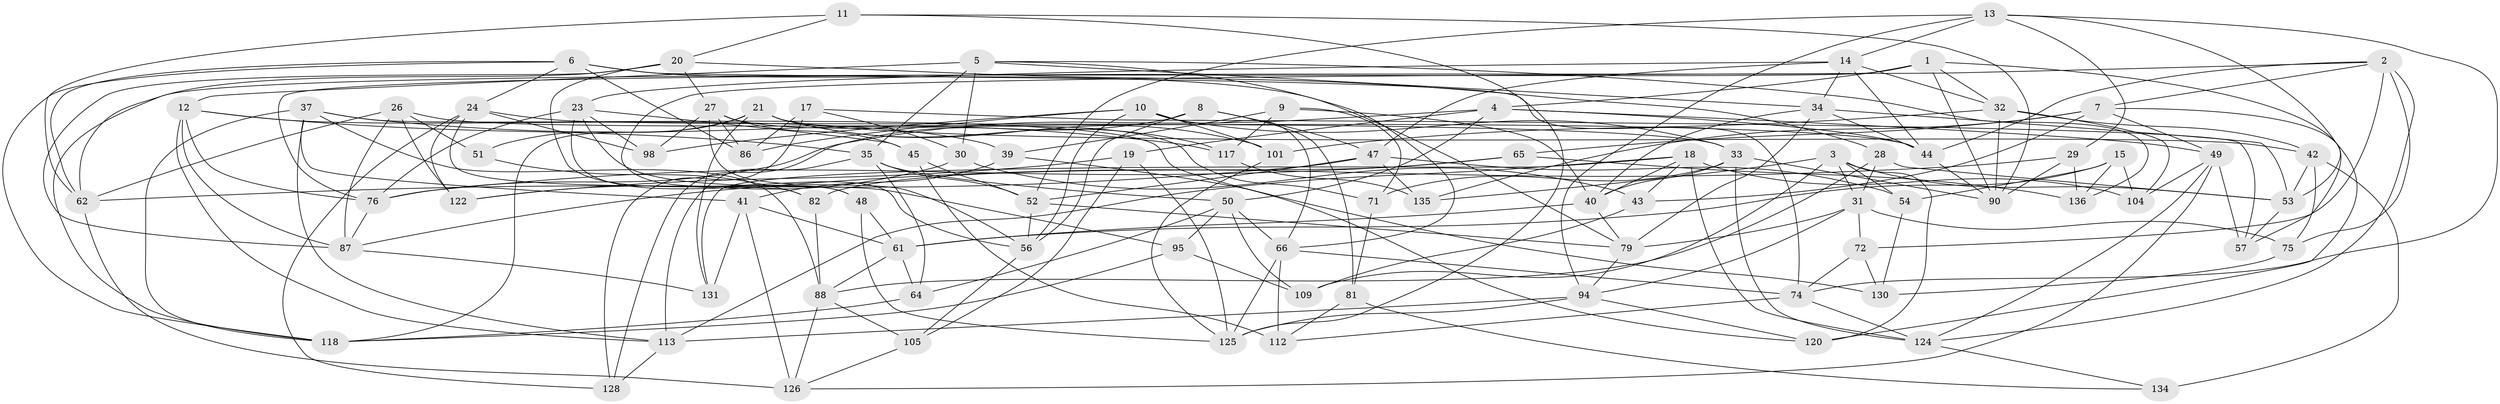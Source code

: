 // original degree distribution, {4: 1.0}
// Generated by graph-tools (version 1.1) at 2025/42/03/06/25 10:42:24]
// undirected, 89 vertices, 224 edges
graph export_dot {
graph [start="1"]
  node [color=gray90,style=filled];
  1 [super="+46"];
  2 [super="+36"];
  3 [super="+25"];
  4 [super="+68"];
  5 [super="+84"];
  6 [super="+60"];
  7 [super="+16"];
  8;
  9;
  10 [super="+22"];
  11;
  12 [super="+58"];
  13 [super="+92"];
  14 [super="+77"];
  15;
  17;
  18 [super="+93"];
  19;
  20 [super="+80"];
  21 [super="+108"];
  23 [super="+67"];
  24 [super="+96"];
  26 [super="+70"];
  27 [super="+132"];
  28;
  29;
  30;
  31 [super="+106"];
  32 [super="+55"];
  33 [super="+85"];
  34 [super="+69"];
  35 [super="+38"];
  37 [super="+110"];
  39;
  40 [super="+59"];
  41 [super="+100"];
  42 [super="+63"];
  43;
  44 [super="+78"];
  45;
  47 [super="+115"];
  48;
  49 [super="+121"];
  50 [super="+137"];
  51;
  52 [super="+89"];
  53 [super="+103"];
  54;
  56 [super="+123"];
  57;
  61 [super="+99"];
  62 [super="+73"];
  64;
  65;
  66 [super="+116"];
  71;
  72;
  74 [super="+107"];
  75;
  76 [super="+83"];
  79 [super="+111"];
  81;
  82;
  86;
  87 [super="+102"];
  88 [super="+91"];
  90 [super="+97"];
  94 [super="+114"];
  95;
  98;
  101;
  104;
  105;
  109;
  112;
  113 [super="+119"];
  117;
  118 [super="+133"];
  120;
  122;
  124 [super="+138"];
  125 [super="+127"];
  126 [super="+129"];
  128;
  130;
  131;
  134;
  135;
  136;
  1 -- 57;
  1 -- 90;
  1 -- 32;
  1 -- 118;
  1 -- 4;
  1 -- 76;
  2 -- 7;
  2 -- 44;
  2 -- 124;
  2 -- 72;
  2 -- 75;
  2 -- 56;
  3 -- 31;
  3 -- 120;
  3 -- 135;
  3 -- 109;
  3 -- 54;
  3 -- 53;
  4 -- 76;
  4 -- 19;
  4 -- 50;
  4 -- 44;
  4 -- 49;
  5 -- 30;
  5 -- 35;
  5 -- 34;
  5 -- 136;
  5 -- 12;
  5 -- 66;
  6 -- 79;
  6 -- 86;
  6 -- 62;
  6 -- 74;
  6 -- 118;
  6 -- 24;
  7 -- 120;
  7 -- 135;
  7 -- 65;
  7 -- 43;
  7 -- 49;
  8 -- 81;
  8 -- 56;
  8 -- 128;
  8 -- 47;
  9 -- 39;
  9 -- 71;
  9 -- 117;
  9 -- 40;
  10 -- 56;
  10 -- 98;
  10 -- 101;
  10 -- 86;
  10 -- 66;
  10 -- 33;
  11 -- 90;
  11 -- 20;
  11 -- 62;
  11 -- 125;
  12 -- 113;
  12 -- 39;
  12 -- 76;
  12 -- 35;
  12 -- 87;
  13 -- 74;
  13 -- 53;
  13 -- 94;
  13 -- 29;
  13 -- 14;
  13 -- 52;
  14 -- 47;
  14 -- 32;
  14 -- 44;
  14 -- 34;
  14 -- 23;
  15 -- 104;
  15 -- 54;
  15 -- 61;
  15 -- 136;
  17 -- 30;
  17 -- 128;
  17 -- 86;
  17 -- 57;
  18 -- 43;
  18 -- 104;
  18 -- 40;
  18 -- 131;
  18 -- 124;
  18 -- 113;
  19 -- 105;
  19 -- 122;
  19 -- 125;
  20 -- 28;
  20 -- 48;
  20 -- 62;
  20 -- 87;
  20 -- 27;
  21 -- 118;
  21 -- 42;
  21 -- 101;
  21 -- 117;
  21 -- 51;
  21 -- 131;
  23 -- 45;
  23 -- 76;
  23 -- 48;
  23 -- 98;
  23 -- 95;
  24 -- 128;
  24 -- 122;
  24 -- 82;
  24 -- 33;
  24 -- 98;
  26 -- 51 [weight=2];
  26 -- 44;
  26 -- 122;
  26 -- 87;
  26 -- 62;
  27 -- 86;
  27 -- 56;
  27 -- 98;
  27 -- 45;
  27 -- 71;
  28 -- 88;
  28 -- 53;
  28 -- 31;
  29 -- 87;
  29 -- 136;
  29 -- 90;
  30 -- 43;
  30 -- 122;
  31 -- 94;
  31 -- 72;
  31 -- 75;
  31 -- 79;
  32 -- 101;
  32 -- 90;
  32 -- 42;
  32 -- 104;
  33 -- 71;
  33 -- 90;
  33 -- 124;
  33 -- 40;
  34 -- 44;
  34 -- 79;
  34 -- 53;
  34 -- 40;
  35 -- 64;
  35 -- 113;
  35 -- 52;
  35 -- 50;
  37 -- 41;
  37 -- 130;
  37 -- 117;
  37 -- 118;
  37 -- 88;
  37 -- 113;
  39 -- 120;
  39 -- 41;
  40 -- 79;
  40 -- 61;
  41 -- 126 [weight=2];
  41 -- 131;
  41 -- 61;
  42 -- 75;
  42 -- 134 [weight=2];
  42 -- 53;
  43 -- 109;
  44 -- 90;
  45 -- 112;
  45 -- 52;
  47 -- 52;
  47 -- 54;
  47 -- 135;
  47 -- 62;
  48 -- 61;
  48 -- 125;
  49 -- 126;
  49 -- 104;
  49 -- 57;
  49 -- 124;
  50 -- 66;
  50 -- 95;
  50 -- 64;
  50 -- 109;
  51 -- 82;
  52 -- 79;
  52 -- 56;
  53 -- 57;
  54 -- 130;
  56 -- 105;
  61 -- 64;
  61 -- 88;
  62 -- 126;
  64 -- 118;
  65 -- 76;
  65 -- 82;
  65 -- 136;
  66 -- 125;
  66 -- 112;
  66 -- 74;
  71 -- 81;
  72 -- 130;
  72 -- 74;
  74 -- 124;
  74 -- 112;
  75 -- 130;
  76 -- 87;
  79 -- 94;
  81 -- 112;
  81 -- 134;
  82 -- 88;
  87 -- 131;
  88 -- 105;
  88 -- 126;
  94 -- 113;
  94 -- 120;
  94 -- 125;
  95 -- 109;
  95 -- 118;
  101 -- 125;
  105 -- 126;
  113 -- 128;
  117 -- 135;
  124 -- 134;
}
